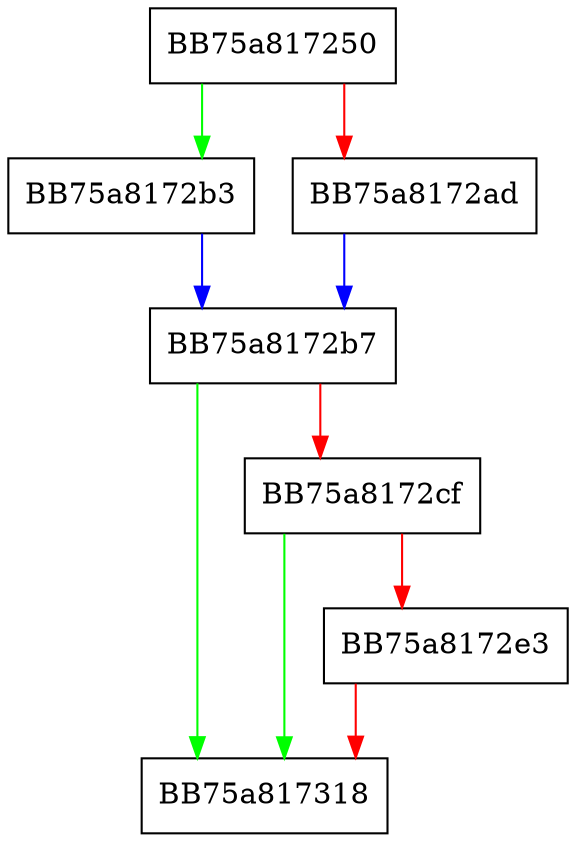 digraph do_put {
  node [shape="box"];
  graph [splines=ortho];
  BB75a817250 -> BB75a8172b3 [color="green"];
  BB75a817250 -> BB75a8172ad [color="red"];
  BB75a8172ad -> BB75a8172b7 [color="blue"];
  BB75a8172b3 -> BB75a8172b7 [color="blue"];
  BB75a8172b7 -> BB75a817318 [color="green"];
  BB75a8172b7 -> BB75a8172cf [color="red"];
  BB75a8172cf -> BB75a817318 [color="green"];
  BB75a8172cf -> BB75a8172e3 [color="red"];
  BB75a8172e3 -> BB75a817318 [color="red"];
}